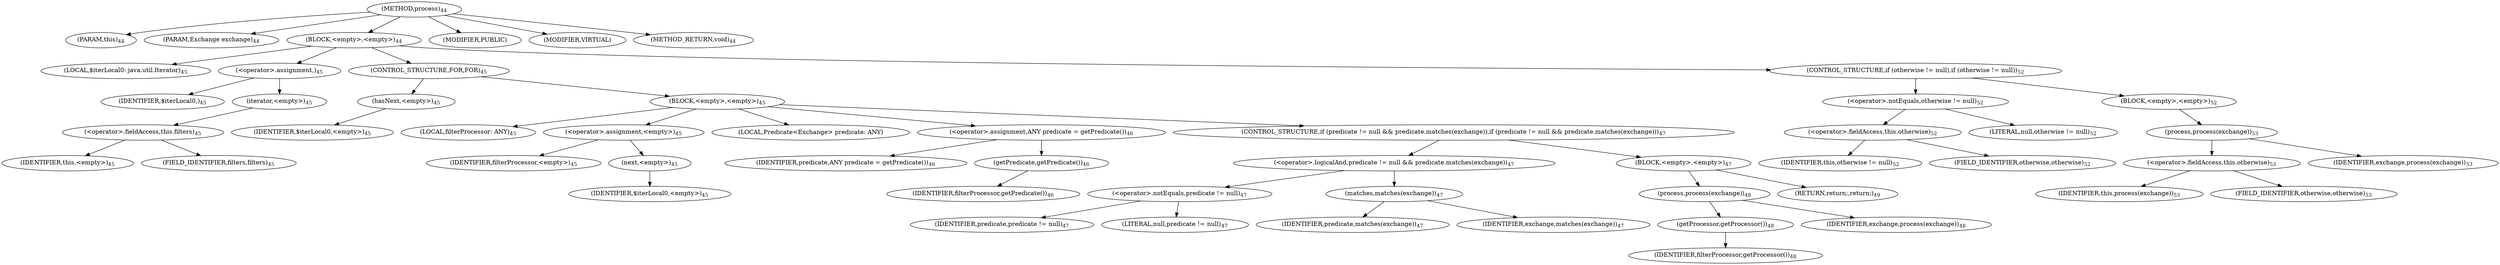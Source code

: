 digraph "process" {  
"44" [label = <(METHOD,process)<SUB>44</SUB>> ]
"45" [label = <(PARAM,this)<SUB>44</SUB>> ]
"46" [label = <(PARAM,Exchange exchange)<SUB>44</SUB>> ]
"47" [label = <(BLOCK,&lt;empty&gt;,&lt;empty&gt;)<SUB>44</SUB>> ]
"48" [label = <(LOCAL,$iterLocal0: java.util.Iterator)<SUB>45</SUB>> ]
"49" [label = <(&lt;operator&gt;.assignment,)<SUB>45</SUB>> ]
"50" [label = <(IDENTIFIER,$iterLocal0,)<SUB>45</SUB>> ]
"51" [label = <(iterator,&lt;empty&gt;)<SUB>45</SUB>> ]
"52" [label = <(&lt;operator&gt;.fieldAccess,this.filters)<SUB>45</SUB>> ]
"53" [label = <(IDENTIFIER,this,&lt;empty&gt;)<SUB>45</SUB>> ]
"54" [label = <(FIELD_IDENTIFIER,filters,filters)<SUB>45</SUB>> ]
"55" [label = <(CONTROL_STRUCTURE,FOR,FOR)<SUB>45</SUB>> ]
"56" [label = <(hasNext,&lt;empty&gt;)<SUB>45</SUB>> ]
"57" [label = <(IDENTIFIER,$iterLocal0,&lt;empty&gt;)<SUB>45</SUB>> ]
"58" [label = <(BLOCK,&lt;empty&gt;,&lt;empty&gt;)<SUB>45</SUB>> ]
"59" [label = <(LOCAL,filterProcessor: ANY)<SUB>45</SUB>> ]
"60" [label = <(&lt;operator&gt;.assignment,&lt;empty&gt;)<SUB>45</SUB>> ]
"61" [label = <(IDENTIFIER,filterProcessor,&lt;empty&gt;)<SUB>45</SUB>> ]
"62" [label = <(next,&lt;empty&gt;)<SUB>45</SUB>> ]
"63" [label = <(IDENTIFIER,$iterLocal0,&lt;empty&gt;)<SUB>45</SUB>> ]
"64" [label = <(LOCAL,Predicate&lt;Exchange&gt; predicate: ANY)> ]
"65" [label = <(&lt;operator&gt;.assignment,ANY predicate = getPredicate())<SUB>46</SUB>> ]
"66" [label = <(IDENTIFIER,predicate,ANY predicate = getPredicate())<SUB>46</SUB>> ]
"67" [label = <(getPredicate,getPredicate())<SUB>46</SUB>> ]
"68" [label = <(IDENTIFIER,filterProcessor,getPredicate())<SUB>46</SUB>> ]
"69" [label = <(CONTROL_STRUCTURE,if (predicate != null &amp;&amp; predicate.matches(exchange)),if (predicate != null &amp;&amp; predicate.matches(exchange)))<SUB>47</SUB>> ]
"70" [label = <(&lt;operator&gt;.logicalAnd,predicate != null &amp;&amp; predicate.matches(exchange))<SUB>47</SUB>> ]
"71" [label = <(&lt;operator&gt;.notEquals,predicate != null)<SUB>47</SUB>> ]
"72" [label = <(IDENTIFIER,predicate,predicate != null)<SUB>47</SUB>> ]
"73" [label = <(LITERAL,null,predicate != null)<SUB>47</SUB>> ]
"74" [label = <(matches,matches(exchange))<SUB>47</SUB>> ]
"75" [label = <(IDENTIFIER,predicate,matches(exchange))<SUB>47</SUB>> ]
"76" [label = <(IDENTIFIER,exchange,matches(exchange))<SUB>47</SUB>> ]
"77" [label = <(BLOCK,&lt;empty&gt;,&lt;empty&gt;)<SUB>47</SUB>> ]
"78" [label = <(process,process(exchange))<SUB>48</SUB>> ]
"79" [label = <(getProcessor,getProcessor())<SUB>48</SUB>> ]
"80" [label = <(IDENTIFIER,filterProcessor,getProcessor())<SUB>48</SUB>> ]
"81" [label = <(IDENTIFIER,exchange,process(exchange))<SUB>48</SUB>> ]
"82" [label = <(RETURN,return;,return;)<SUB>49</SUB>> ]
"83" [label = <(CONTROL_STRUCTURE,if (otherwise != null),if (otherwise != null))<SUB>52</SUB>> ]
"84" [label = <(&lt;operator&gt;.notEquals,otherwise != null)<SUB>52</SUB>> ]
"85" [label = <(&lt;operator&gt;.fieldAccess,this.otherwise)<SUB>52</SUB>> ]
"86" [label = <(IDENTIFIER,this,otherwise != null)<SUB>52</SUB>> ]
"87" [label = <(FIELD_IDENTIFIER,otherwise,otherwise)<SUB>52</SUB>> ]
"88" [label = <(LITERAL,null,otherwise != null)<SUB>52</SUB>> ]
"89" [label = <(BLOCK,&lt;empty&gt;,&lt;empty&gt;)<SUB>52</SUB>> ]
"90" [label = <(process,process(exchange))<SUB>53</SUB>> ]
"91" [label = <(&lt;operator&gt;.fieldAccess,this.otherwise)<SUB>53</SUB>> ]
"92" [label = <(IDENTIFIER,this,process(exchange))<SUB>53</SUB>> ]
"93" [label = <(FIELD_IDENTIFIER,otherwise,otherwise)<SUB>53</SUB>> ]
"94" [label = <(IDENTIFIER,exchange,process(exchange))<SUB>53</SUB>> ]
"95" [label = <(MODIFIER,PUBLIC)> ]
"96" [label = <(MODIFIER,VIRTUAL)> ]
"97" [label = <(METHOD_RETURN,void)<SUB>44</SUB>> ]
  "44" -> "45" 
  "44" -> "46" 
  "44" -> "47" 
  "44" -> "95" 
  "44" -> "96" 
  "44" -> "97" 
  "47" -> "48" 
  "47" -> "49" 
  "47" -> "55" 
  "47" -> "83" 
  "49" -> "50" 
  "49" -> "51" 
  "51" -> "52" 
  "52" -> "53" 
  "52" -> "54" 
  "55" -> "56" 
  "55" -> "58" 
  "56" -> "57" 
  "58" -> "59" 
  "58" -> "60" 
  "58" -> "64" 
  "58" -> "65" 
  "58" -> "69" 
  "60" -> "61" 
  "60" -> "62" 
  "62" -> "63" 
  "65" -> "66" 
  "65" -> "67" 
  "67" -> "68" 
  "69" -> "70" 
  "69" -> "77" 
  "70" -> "71" 
  "70" -> "74" 
  "71" -> "72" 
  "71" -> "73" 
  "74" -> "75" 
  "74" -> "76" 
  "77" -> "78" 
  "77" -> "82" 
  "78" -> "79" 
  "78" -> "81" 
  "79" -> "80" 
  "83" -> "84" 
  "83" -> "89" 
  "84" -> "85" 
  "84" -> "88" 
  "85" -> "86" 
  "85" -> "87" 
  "89" -> "90" 
  "90" -> "91" 
  "90" -> "94" 
  "91" -> "92" 
  "91" -> "93" 
}
